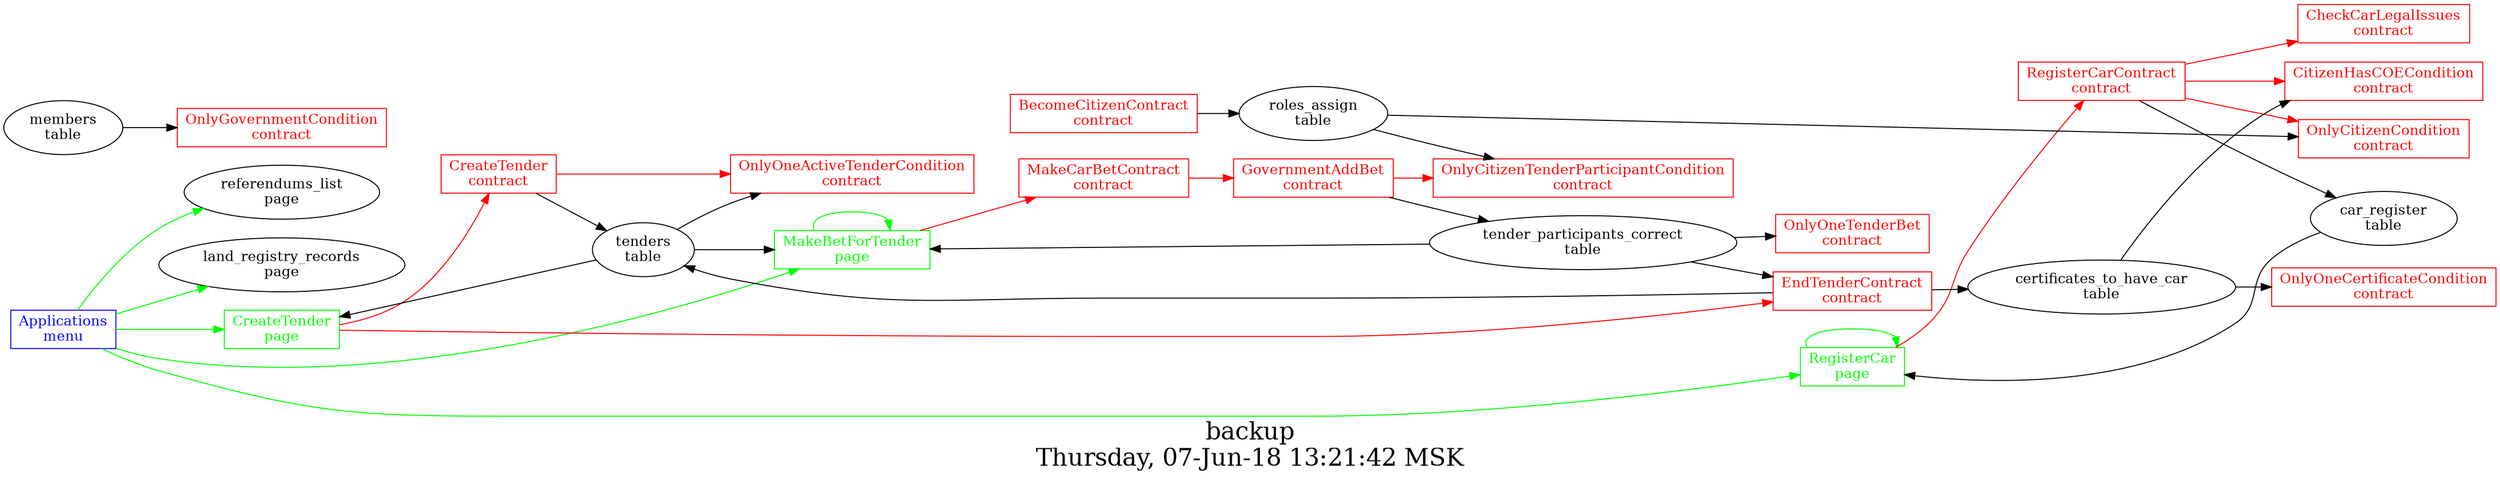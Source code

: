 digraph G {
graph [
  fontsize="24";
  label="backup\nThursday, 07-Jun-18 13:21:42 MSK";
  nojustify=true;
  ordering=out;
  rankdir=LR;
  size="30";
];
"Applications\nmenu" -> "referendums_list\npage"  [ color=green ]
"Applications\nmenu" -> "land_registry_records\npage"  [ color=green ]
"Applications\nmenu" -> "CreateTender\npage"  [ color=green ]
"Applications\nmenu" -> "MakeBetForTender\npage"  [ color=green ]
"Applications\nmenu" -> "RegisterCar\npage"  [ color=green ]
"Applications\nmenu" [color=blue, fontcolor=blue, group=menus, shape=record];
"CreateTender\npage" -> "CreateTender\ncontract"  [ color=red ]
"CreateTender\npage" -> "EndTenderContract\ncontract"  [ color=red ]
"tenders\ntable" -> "CreateTender\npage"
"CreateTender\npage" [color=green, fontcolor=green, group=pages, shape=record];
"MakeBetForTender\npage" -> "MakeCarBetContract\ncontract"  [ color=red ]
"tenders\ntable" -> "MakeBetForTender\npage"
"tender_participants_correct\ntable" -> "MakeBetForTender\npage"
"MakeBetForTender\npage" -> "MakeBetForTender\npage"  [ color=green ]
"MakeBetForTender\npage" [color=green, fontcolor=green, group=pages, shape=record];
"RegisterCar\npage" -> "RegisterCarContract\ncontract"  [ color=red ]
"car_register\ntable" -> "RegisterCar\npage"
"RegisterCar\npage" -> "RegisterCar\npage"  [ color=green ]
"RegisterCar\npage" [color=green, fontcolor=green, group=pages, shape=record];
"BecomeCitizenContract\ncontract" -> "roles_assign\ntable"  [ color="" ]
"BecomeCitizenContract\ncontract" [color=red, fontcolor=red, group=contracts, shape=record];
"CheckCarLegalIssues\ncontract" [color=red, fontcolor=red, group=contracts, shape=record];
"certificates_to_have_car\ntable" -> "CitizenHasCOECondition\ncontract"
"CitizenHasCOECondition\ncontract" [color=red, fontcolor=red, group=contracts, shape=record];
"CreateTender\ncontract" -> "OnlyOneActiveTenderCondition\ncontract"  [ color=red ]
"CreateTender\ncontract" -> "tenders\ntable"  [ color="" ]
"CreateTender\ncontract" [color=red, fontcolor=red, group=contracts, shape=record];
"EndTenderContract\ncontract" -> "tenders\ntable"  [ color="" ]
"EndTenderContract\ncontract" -> "certificates_to_have_car\ntable"  [ color="" ]
"tender_participants_correct\ntable" -> "EndTenderContract\ncontract"
"EndTenderContract\ncontract" [color=red, fontcolor=red, group=contracts, shape=record];
"GovernmentAddBet\ncontract" -> "OnlyCitizenTenderParticipantCondition\ncontract"  [ color=red ]
"GovernmentAddBet\ncontract" -> "tender_participants_correct\ntable"  [ color="" ]
"GovernmentAddBet\ncontract" [color=red, fontcolor=red, group=contracts, shape=record];
"MakeCarBetContract\ncontract" -> "GovernmentAddBet\ncontract"  [ color=red ]
"MakeCarBetContract\ncontract" [color=red, fontcolor=red, group=contracts, shape=record];
"roles_assign\ntable" -> "OnlyCitizenCondition\ncontract"
"OnlyCitizenCondition\ncontract" [color=red, fontcolor=red, group=contracts, shape=record];
"roles_assign\ntable" -> "OnlyCitizenTenderParticipantCondition\ncontract"
"OnlyCitizenTenderParticipantCondition\ncontract" [color=red, fontcolor=red, group=contracts, shape=record];
"members\ntable" -> "OnlyGovernmentCondition\ncontract"
"OnlyGovernmentCondition\ncontract" [color=red, fontcolor=red, group=contracts, shape=record];
"tenders\ntable" -> "OnlyOneActiveTenderCondition\ncontract"
"OnlyOneActiveTenderCondition\ncontract" [color=red, fontcolor=red, group=contracts, shape=record];
"certificates_to_have_car\ntable" -> "OnlyOneCertificateCondition\ncontract"
"OnlyOneCertificateCondition\ncontract" [color=red, fontcolor=red, group=contracts, shape=record];
"tender_participants_correct\ntable" -> "OnlyOneTenderBet\ncontract"
"OnlyOneTenderBet\ncontract" [color=red, fontcolor=red, group=contracts, shape=record];
"RegisterCarContract\ncontract" -> "CheckCarLegalIssues\ncontract"  [ color=red ]
"RegisterCarContract\ncontract" -> "CitizenHasCOECondition\ncontract"  [ color=red ]
"RegisterCarContract\ncontract" -> "OnlyCitizenCondition\ncontract"  [ color=red ]
"RegisterCarContract\ncontract" -> "car_register\ntable"  [ color="" ]
"RegisterCarContract\ncontract" [color=red, fontcolor=red, group=contracts, shape=record];
"car_register\ntable" [color="", fontcolor="", group=tables, shape=""];
"certificates_to_have_car\ntable" [color="", fontcolor="", group=tables, shape=""];
"tender_participants_correct\ntable" [color="", fontcolor="", group=tables, shape=""];
"tenders\ntable" [color="", fontcolor="", group=tables, shape=""];
}
